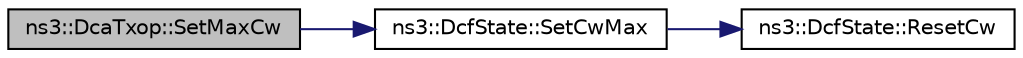 digraph "ns3::DcaTxop::SetMaxCw"
{
  edge [fontname="Helvetica",fontsize="10",labelfontname="Helvetica",labelfontsize="10"];
  node [fontname="Helvetica",fontsize="10",shape=record];
  rankdir="LR";
  Node1 [label="ns3::DcaTxop::SetMaxCw",height=0.2,width=0.4,color="black", fillcolor="grey75", style="filled", fontcolor="black"];
  Node1 -> Node2 [color="midnightblue",fontsize="10",style="solid"];
  Node2 [label="ns3::DcfState::SetCwMax",height=0.2,width=0.4,color="black", fillcolor="white", style="filled",URL="$df/dde/classns3_1_1DcfState.html#aabe3bd9725e93eafe65901e409b0b8ab"];
  Node2 -> Node3 [color="midnightblue",fontsize="10",style="solid"];
  Node3 [label="ns3::DcfState::ResetCw",height=0.2,width=0.4,color="black", fillcolor="white", style="filled",URL="$df/dde/classns3_1_1DcfState.html#ad40c89a598811d9dc88d6270b9d21e4f"];
}
